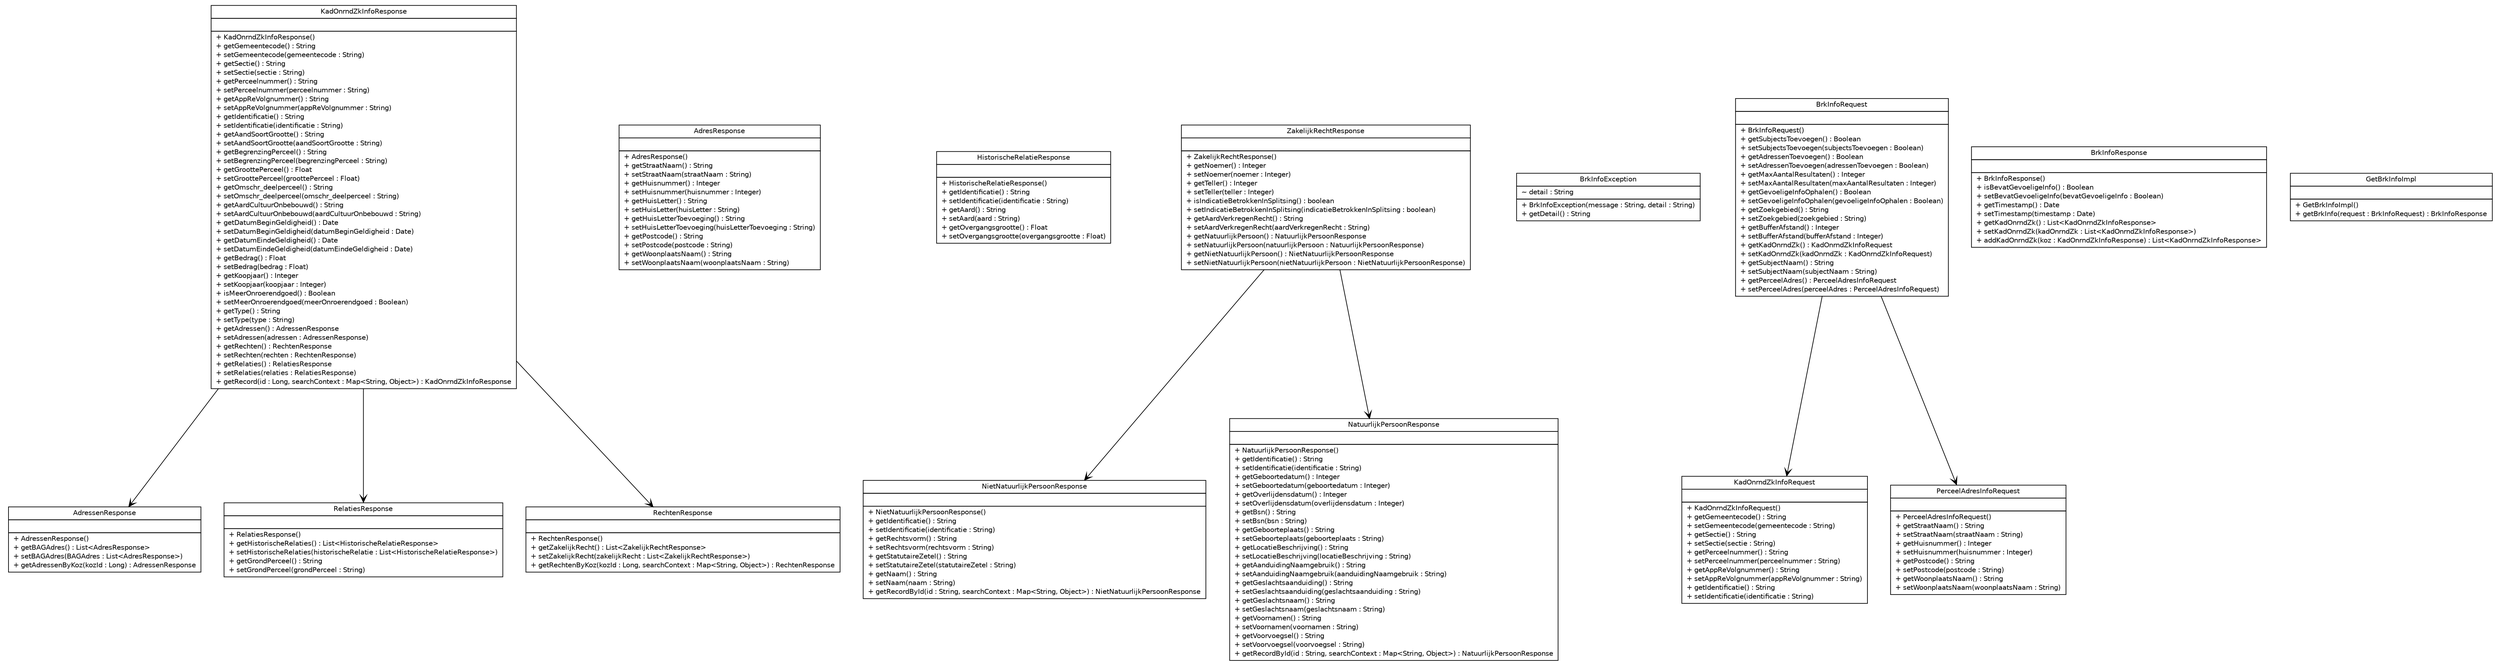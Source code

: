 #!/usr/local/bin/dot
#
# Class diagram 
# Generated by UMLGraph version R5_6-24-gf6e263 (http://www.umlgraph.org/)
#

digraph G {
	edge [fontname="Helvetica",fontsize=10,labelfontname="Helvetica",labelfontsize=10];
	node [fontname="Helvetica",fontsize=10,shape=plaintext];
	nodesep=0.25;
	ranksep=0.5;
	// nl.b3p.brmo.soap.brk.KadOnrndZkInfoResponse
	c0 [label=<<table title="nl.b3p.brmo.soap.brk.KadOnrndZkInfoResponse" border="0" cellborder="1" cellspacing="0" cellpadding="2" port="p" href="./KadOnrndZkInfoResponse.html">
		<tr><td><table border="0" cellspacing="0" cellpadding="1">
<tr><td align="center" balign="center"> KadOnrndZkInfoResponse </td></tr>
		</table></td></tr>
		<tr><td><table border="0" cellspacing="0" cellpadding="1">
<tr><td align="left" balign="left">  </td></tr>
		</table></td></tr>
		<tr><td><table border="0" cellspacing="0" cellpadding="1">
<tr><td align="left" balign="left"> + KadOnrndZkInfoResponse() </td></tr>
<tr><td align="left" balign="left"> + getGemeentecode() : String </td></tr>
<tr><td align="left" balign="left"> + setGemeentecode(gemeentecode : String) </td></tr>
<tr><td align="left" balign="left"> + getSectie() : String </td></tr>
<tr><td align="left" balign="left"> + setSectie(sectie : String) </td></tr>
<tr><td align="left" balign="left"> + getPerceelnummer() : String </td></tr>
<tr><td align="left" balign="left"> + setPerceelnummer(perceelnummer : String) </td></tr>
<tr><td align="left" balign="left"> + getAppReVolgnummer() : String </td></tr>
<tr><td align="left" balign="left"> + setAppReVolgnummer(appReVolgnummer : String) </td></tr>
<tr><td align="left" balign="left"> + getIdentificatie() : String </td></tr>
<tr><td align="left" balign="left"> + setIdentificatie(identificatie : String) </td></tr>
<tr><td align="left" balign="left"> + getAandSoortGrootte() : String </td></tr>
<tr><td align="left" balign="left"> + setAandSoortGrootte(aandSoortGrootte : String) </td></tr>
<tr><td align="left" balign="left"> + getBegrenzingPerceel() : String </td></tr>
<tr><td align="left" balign="left"> + setBegrenzingPerceel(begrenzingPerceel : String) </td></tr>
<tr><td align="left" balign="left"> + getGroottePerceel() : Float </td></tr>
<tr><td align="left" balign="left"> + setGroottePerceel(groottePerceel : Float) </td></tr>
<tr><td align="left" balign="left"> + getOmschr_deelperceel() : String </td></tr>
<tr><td align="left" balign="left"> + setOmschr_deelperceel(omschr_deelperceel : String) </td></tr>
<tr><td align="left" balign="left"> + getAardCultuurOnbebouwd() : String </td></tr>
<tr><td align="left" balign="left"> + setAardCultuurOnbebouwd(aardCultuurOnbebouwd : String) </td></tr>
<tr><td align="left" balign="left"> + getDatumBeginGeldigheid() : Date </td></tr>
<tr><td align="left" balign="left"> + setDatumBeginGeldigheid(datumBeginGeldigheid : Date) </td></tr>
<tr><td align="left" balign="left"> + getDatumEindeGeldigheid() : Date </td></tr>
<tr><td align="left" balign="left"> + setDatumEindeGeldigheid(datumEindeGeldigheid : Date) </td></tr>
<tr><td align="left" balign="left"> + getBedrag() : Float </td></tr>
<tr><td align="left" balign="left"> + setBedrag(bedrag : Float) </td></tr>
<tr><td align="left" balign="left"> + getKoopjaar() : Integer </td></tr>
<tr><td align="left" balign="left"> + setKoopjaar(koopjaar : Integer) </td></tr>
<tr><td align="left" balign="left"> + isMeerOnroerendgoed() : Boolean </td></tr>
<tr><td align="left" balign="left"> + setMeerOnroerendgoed(meerOnroerendgoed : Boolean) </td></tr>
<tr><td align="left" balign="left"> + getType() : String </td></tr>
<tr><td align="left" balign="left"> + setType(type : String) </td></tr>
<tr><td align="left" balign="left"> + getAdressen() : AdressenResponse </td></tr>
<tr><td align="left" balign="left"> + setAdressen(adressen : AdressenResponse) </td></tr>
<tr><td align="left" balign="left"> + getRechten() : RechtenResponse </td></tr>
<tr><td align="left" balign="left"> + setRechten(rechten : RechtenResponse) </td></tr>
<tr><td align="left" balign="left"> + getRelaties() : RelatiesResponse </td></tr>
<tr><td align="left" balign="left"> + setRelaties(relaties : RelatiesResponse) </td></tr>
<tr><td align="left" balign="left"> + getRecord(id : Long, searchContext : Map&lt;String, Object&gt;) : KadOnrndZkInfoResponse </td></tr>
		</table></td></tr>
		</table>>, URL="./KadOnrndZkInfoResponse.html", fontname="Helvetica", fontcolor="black", fontsize=10.0];
	// nl.b3p.brmo.soap.brk.AdresResponse
	c1 [label=<<table title="nl.b3p.brmo.soap.brk.AdresResponse" border="0" cellborder="1" cellspacing="0" cellpadding="2" port="p" href="./AdresResponse.html">
		<tr><td><table border="0" cellspacing="0" cellpadding="1">
<tr><td align="center" balign="center"> AdresResponse </td></tr>
		</table></td></tr>
		<tr><td><table border="0" cellspacing="0" cellpadding="1">
<tr><td align="left" balign="left">  </td></tr>
		</table></td></tr>
		<tr><td><table border="0" cellspacing="0" cellpadding="1">
<tr><td align="left" balign="left"> + AdresResponse() </td></tr>
<tr><td align="left" balign="left"> + getStraatNaam() : String </td></tr>
<tr><td align="left" balign="left"> + setStraatNaam(straatNaam : String) </td></tr>
<tr><td align="left" balign="left"> + getHuisnummer() : Integer </td></tr>
<tr><td align="left" balign="left"> + setHuisnummer(huisnummer : Integer) </td></tr>
<tr><td align="left" balign="left"> + getHuisLetter() : String </td></tr>
<tr><td align="left" balign="left"> + setHuisLetter(huisLetter : String) </td></tr>
<tr><td align="left" balign="left"> + getHuisLetterToevoeging() : String </td></tr>
<tr><td align="left" balign="left"> + setHuisLetterToevoeging(huisLetterToevoeging : String) </td></tr>
<tr><td align="left" balign="left"> + getPostcode() : String </td></tr>
<tr><td align="left" balign="left"> + setPostcode(postcode : String) </td></tr>
<tr><td align="left" balign="left"> + getWoonplaatsNaam() : String </td></tr>
<tr><td align="left" balign="left"> + setWoonplaatsNaam(woonplaatsNaam : String) </td></tr>
		</table></td></tr>
		</table>>, URL="./AdresResponse.html", fontname="Helvetica", fontcolor="black", fontsize=10.0];
	// nl.b3p.brmo.soap.brk.HistorischeRelatieResponse
	c2 [label=<<table title="nl.b3p.brmo.soap.brk.HistorischeRelatieResponse" border="0" cellborder="1" cellspacing="0" cellpadding="2" port="p" href="./HistorischeRelatieResponse.html">
		<tr><td><table border="0" cellspacing="0" cellpadding="1">
<tr><td align="center" balign="center"> HistorischeRelatieResponse </td></tr>
		</table></td></tr>
		<tr><td><table border="0" cellspacing="0" cellpadding="1">
<tr><td align="left" balign="left">  </td></tr>
		</table></td></tr>
		<tr><td><table border="0" cellspacing="0" cellpadding="1">
<tr><td align="left" balign="left"> + HistorischeRelatieResponse() </td></tr>
<tr><td align="left" balign="left"> + getIdentificatie() : String </td></tr>
<tr><td align="left" balign="left"> + setIdentificatie(identificatie : String) </td></tr>
<tr><td align="left" balign="left"> + getAard() : String </td></tr>
<tr><td align="left" balign="left"> + setAard(aard : String) </td></tr>
<tr><td align="left" balign="left"> + getOvergangsgrootte() : Float </td></tr>
<tr><td align="left" balign="left"> + setOvergangsgrootte(overgangsgrootte : Float) </td></tr>
		</table></td></tr>
		</table>>, URL="./HistorischeRelatieResponse.html", fontname="Helvetica", fontcolor="black", fontsize=10.0];
	// nl.b3p.brmo.soap.brk.ZakelijkRechtResponse
	c3 [label=<<table title="nl.b3p.brmo.soap.brk.ZakelijkRechtResponse" border="0" cellborder="1" cellspacing="0" cellpadding="2" port="p" href="./ZakelijkRechtResponse.html">
		<tr><td><table border="0" cellspacing="0" cellpadding="1">
<tr><td align="center" balign="center"> ZakelijkRechtResponse </td></tr>
		</table></td></tr>
		<tr><td><table border="0" cellspacing="0" cellpadding="1">
<tr><td align="left" balign="left">  </td></tr>
		</table></td></tr>
		<tr><td><table border="0" cellspacing="0" cellpadding="1">
<tr><td align="left" balign="left"> + ZakelijkRechtResponse() </td></tr>
<tr><td align="left" balign="left"> + getNoemer() : Integer </td></tr>
<tr><td align="left" balign="left"> + setNoemer(noemer : Integer) </td></tr>
<tr><td align="left" balign="left"> + getTeller() : Integer </td></tr>
<tr><td align="left" balign="left"> + setTeller(teller : Integer) </td></tr>
<tr><td align="left" balign="left"> + isIndicatieBetrokkenInSplitsing() : boolean </td></tr>
<tr><td align="left" balign="left"> + setIndicatieBetrokkenInSplitsing(indicatieBetrokkenInSplitsing : boolean) </td></tr>
<tr><td align="left" balign="left"> + getAardVerkregenRecht() : String </td></tr>
<tr><td align="left" balign="left"> + setAardVerkregenRecht(aardVerkregenRecht : String) </td></tr>
<tr><td align="left" balign="left"> + getNatuurlijkPersoon() : NatuurlijkPersoonResponse </td></tr>
<tr><td align="left" balign="left"> + setNatuurlijkPersoon(natuurlijkPersoon : NatuurlijkPersoonResponse) </td></tr>
<tr><td align="left" balign="left"> + getNietNatuurlijkPersoon() : NietNatuurlijkPersoonResponse </td></tr>
<tr><td align="left" balign="left"> + setNietNatuurlijkPersoon(nietNatuurlijkPersoon : NietNatuurlijkPersoonResponse) </td></tr>
		</table></td></tr>
		</table>>, URL="./ZakelijkRechtResponse.html", fontname="Helvetica", fontcolor="black", fontsize=10.0];
	// nl.b3p.brmo.soap.brk.BrkInfoException
	c4 [label=<<table title="nl.b3p.brmo.soap.brk.BrkInfoException" border="0" cellborder="1" cellspacing="0" cellpadding="2" port="p" href="./BrkInfoException.html">
		<tr><td><table border="0" cellspacing="0" cellpadding="1">
<tr><td align="center" balign="center"> BrkInfoException </td></tr>
		</table></td></tr>
		<tr><td><table border="0" cellspacing="0" cellpadding="1">
<tr><td align="left" balign="left"> ~ detail : String </td></tr>
		</table></td></tr>
		<tr><td><table border="0" cellspacing="0" cellpadding="1">
<tr><td align="left" balign="left"> + BrkInfoException(message : String, detail : String) </td></tr>
<tr><td align="left" balign="left"> + getDetail() : String </td></tr>
		</table></td></tr>
		</table>>, URL="./BrkInfoException.html", fontname="Helvetica", fontcolor="black", fontsize=10.0];
	// nl.b3p.brmo.soap.brk.NietNatuurlijkPersoonResponse
	c5 [label=<<table title="nl.b3p.brmo.soap.brk.NietNatuurlijkPersoonResponse" border="0" cellborder="1" cellspacing="0" cellpadding="2" port="p" href="./NietNatuurlijkPersoonResponse.html">
		<tr><td><table border="0" cellspacing="0" cellpadding="1">
<tr><td align="center" balign="center"> NietNatuurlijkPersoonResponse </td></tr>
		</table></td></tr>
		<tr><td><table border="0" cellspacing="0" cellpadding="1">
<tr><td align="left" balign="left">  </td></tr>
		</table></td></tr>
		<tr><td><table border="0" cellspacing="0" cellpadding="1">
<tr><td align="left" balign="left"> + NietNatuurlijkPersoonResponse() </td></tr>
<tr><td align="left" balign="left"> + getIdentificatie() : String </td></tr>
<tr><td align="left" balign="left"> + setIdentificatie(identificatie : String) </td></tr>
<tr><td align="left" balign="left"> + getRechtsvorm() : String </td></tr>
<tr><td align="left" balign="left"> + setRechtsvorm(rechtsvorm : String) </td></tr>
<tr><td align="left" balign="left"> + getStatutaireZetel() : String </td></tr>
<tr><td align="left" balign="left"> + setStatutaireZetel(statutaireZetel : String) </td></tr>
<tr><td align="left" balign="left"> + getNaam() : String </td></tr>
<tr><td align="left" balign="left"> + setNaam(naam : String) </td></tr>
<tr><td align="left" balign="left"> + getRecordById(id : String, searchContext : Map&lt;String, Object&gt;) : NietNatuurlijkPersoonResponse </td></tr>
		</table></td></tr>
		</table>>, URL="./NietNatuurlijkPersoonResponse.html", fontname="Helvetica", fontcolor="black", fontsize=10.0];
	// nl.b3p.brmo.soap.brk.AdressenResponse
	c6 [label=<<table title="nl.b3p.brmo.soap.brk.AdressenResponse" border="0" cellborder="1" cellspacing="0" cellpadding="2" port="p" href="./AdressenResponse.html">
		<tr><td><table border="0" cellspacing="0" cellpadding="1">
<tr><td align="center" balign="center"> AdressenResponse </td></tr>
		</table></td></tr>
		<tr><td><table border="0" cellspacing="0" cellpadding="1">
<tr><td align="left" balign="left">  </td></tr>
		</table></td></tr>
		<tr><td><table border="0" cellspacing="0" cellpadding="1">
<tr><td align="left" balign="left"> + AdressenResponse() </td></tr>
<tr><td align="left" balign="left"> + getBAGAdres() : List&lt;AdresResponse&gt; </td></tr>
<tr><td align="left" balign="left"> + setBAGAdres(BAGAdres : List&lt;AdresResponse&gt;) </td></tr>
<tr><td align="left" balign="left"> + getAdressenByKoz(kozId : Long) : AdressenResponse </td></tr>
		</table></td></tr>
		</table>>, URL="./AdressenResponse.html", fontname="Helvetica", fontcolor="black", fontsize=10.0];
	// nl.b3p.brmo.soap.brk.KadOnrndZkInfoRequest
	c7 [label=<<table title="nl.b3p.brmo.soap.brk.KadOnrndZkInfoRequest" border="0" cellborder="1" cellspacing="0" cellpadding="2" port="p" href="./KadOnrndZkInfoRequest.html">
		<tr><td><table border="0" cellspacing="0" cellpadding="1">
<tr><td align="center" balign="center"> KadOnrndZkInfoRequest </td></tr>
		</table></td></tr>
		<tr><td><table border="0" cellspacing="0" cellpadding="1">
<tr><td align="left" balign="left">  </td></tr>
		</table></td></tr>
		<tr><td><table border="0" cellspacing="0" cellpadding="1">
<tr><td align="left" balign="left"> + KadOnrndZkInfoRequest() </td></tr>
<tr><td align="left" balign="left"> + getGemeentecode() : String </td></tr>
<tr><td align="left" balign="left"> + setGemeentecode(gemeentecode : String) </td></tr>
<tr><td align="left" balign="left"> + getSectie() : String </td></tr>
<tr><td align="left" balign="left"> + setSectie(sectie : String) </td></tr>
<tr><td align="left" balign="left"> + getPerceelnummer() : String </td></tr>
<tr><td align="left" balign="left"> + setPerceelnummer(perceelnummer : String) </td></tr>
<tr><td align="left" balign="left"> + getAppReVolgnummer() : String </td></tr>
<tr><td align="left" balign="left"> + setAppReVolgnummer(appReVolgnummer : String) </td></tr>
<tr><td align="left" balign="left"> + getIdentificatie() : String </td></tr>
<tr><td align="left" balign="left"> + setIdentificatie(identificatie : String) </td></tr>
		</table></td></tr>
		</table>>, URL="./KadOnrndZkInfoRequest.html", fontname="Helvetica", fontcolor="black", fontsize=10.0];
	// nl.b3p.brmo.soap.brk.PerceelAdresInfoRequest
	c8 [label=<<table title="nl.b3p.brmo.soap.brk.PerceelAdresInfoRequest" border="0" cellborder="1" cellspacing="0" cellpadding="2" port="p" href="./PerceelAdresInfoRequest.html">
		<tr><td><table border="0" cellspacing="0" cellpadding="1">
<tr><td align="center" balign="center"> PerceelAdresInfoRequest </td></tr>
		</table></td></tr>
		<tr><td><table border="0" cellspacing="0" cellpadding="1">
<tr><td align="left" balign="left">  </td></tr>
		</table></td></tr>
		<tr><td><table border="0" cellspacing="0" cellpadding="1">
<tr><td align="left" balign="left"> + PerceelAdresInfoRequest() </td></tr>
<tr><td align="left" balign="left"> + getStraatNaam() : String </td></tr>
<tr><td align="left" balign="left"> + setStraatNaam(straatNaam : String) </td></tr>
<tr><td align="left" balign="left"> + getHuisnummer() : Integer </td></tr>
<tr><td align="left" balign="left"> + setHuisnummer(huisnummer : Integer) </td></tr>
<tr><td align="left" balign="left"> + getPostcode() : String </td></tr>
<tr><td align="left" balign="left"> + setPostcode(postcode : String) </td></tr>
<tr><td align="left" balign="left"> + getWoonplaatsNaam() : String </td></tr>
<tr><td align="left" balign="left"> + setWoonplaatsNaam(woonplaatsNaam : String) </td></tr>
		</table></td></tr>
		</table>>, URL="./PerceelAdresInfoRequest.html", fontname="Helvetica", fontcolor="black", fontsize=10.0];
	// nl.b3p.brmo.soap.brk.BrkInfoResponse
	c9 [label=<<table title="nl.b3p.brmo.soap.brk.BrkInfoResponse" border="0" cellborder="1" cellspacing="0" cellpadding="2" port="p" href="./BrkInfoResponse.html">
		<tr><td><table border="0" cellspacing="0" cellpadding="1">
<tr><td align="center" balign="center"> BrkInfoResponse </td></tr>
		</table></td></tr>
		<tr><td><table border="0" cellspacing="0" cellpadding="1">
<tr><td align="left" balign="left">  </td></tr>
		</table></td></tr>
		<tr><td><table border="0" cellspacing="0" cellpadding="1">
<tr><td align="left" balign="left"> + BrkInfoResponse() </td></tr>
<tr><td align="left" balign="left"> + isBevatGevoeligeInfo() : Boolean </td></tr>
<tr><td align="left" balign="left"> + setBevatGevoeligeInfo(bevatGevoeligeInfo : Boolean) </td></tr>
<tr><td align="left" balign="left"> + getTimestamp() : Date </td></tr>
<tr><td align="left" balign="left"> + setTimestamp(timestamp : Date) </td></tr>
<tr><td align="left" balign="left"> + getKadOnrndZk() : List&lt;KadOnrndZkInfoResponse&gt; </td></tr>
<tr><td align="left" balign="left"> + setKadOnrndZk(kadOnrndZk : List&lt;KadOnrndZkInfoResponse&gt;) </td></tr>
<tr><td align="left" balign="left"> + addKadOnrndZk(koz : KadOnrndZkInfoResponse) : List&lt;KadOnrndZkInfoResponse&gt; </td></tr>
		</table></td></tr>
		</table>>, URL="./BrkInfoResponse.html", fontname="Helvetica", fontcolor="black", fontsize=10.0];
	// nl.b3p.brmo.soap.brk.BrkInfoRequest
	c10 [label=<<table title="nl.b3p.brmo.soap.brk.BrkInfoRequest" border="0" cellborder="1" cellspacing="0" cellpadding="2" port="p" href="./BrkInfoRequest.html">
		<tr><td><table border="0" cellspacing="0" cellpadding="1">
<tr><td align="center" balign="center"> BrkInfoRequest </td></tr>
		</table></td></tr>
		<tr><td><table border="0" cellspacing="0" cellpadding="1">
<tr><td align="left" balign="left">  </td></tr>
		</table></td></tr>
		<tr><td><table border="0" cellspacing="0" cellpadding="1">
<tr><td align="left" balign="left"> + BrkInfoRequest() </td></tr>
<tr><td align="left" balign="left"> + getSubjectsToevoegen() : Boolean </td></tr>
<tr><td align="left" balign="left"> + setSubjectsToevoegen(subjectsToevoegen : Boolean) </td></tr>
<tr><td align="left" balign="left"> + getAdressenToevoegen() : Boolean </td></tr>
<tr><td align="left" balign="left"> + setAdressenToevoegen(adressenToevoegen : Boolean) </td></tr>
<tr><td align="left" balign="left"> + getMaxAantalResultaten() : Integer </td></tr>
<tr><td align="left" balign="left"> + setMaxAantalResultaten(maxAantalResultaten : Integer) </td></tr>
<tr><td align="left" balign="left"> + getGevoeligeInfoOphalen() : Boolean </td></tr>
<tr><td align="left" balign="left"> + setGevoeligeInfoOphalen(gevoeligeInfoOphalen : Boolean) </td></tr>
<tr><td align="left" balign="left"> + getZoekgebied() : String </td></tr>
<tr><td align="left" balign="left"> + setZoekgebied(zoekgebied : String) </td></tr>
<tr><td align="left" balign="left"> + getBufferAfstand() : Integer </td></tr>
<tr><td align="left" balign="left"> + setBufferAfstand(bufferAfstand : Integer) </td></tr>
<tr><td align="left" balign="left"> + getKadOnrndZk() : KadOnrndZkInfoRequest </td></tr>
<tr><td align="left" balign="left"> + setKadOnrndZk(kadOnrndZk : KadOnrndZkInfoRequest) </td></tr>
<tr><td align="left" balign="left"> + getSubjectNaam() : String </td></tr>
<tr><td align="left" balign="left"> + setSubjectNaam(subjectNaam : String) </td></tr>
<tr><td align="left" balign="left"> + getPerceelAdres() : PerceelAdresInfoRequest </td></tr>
<tr><td align="left" balign="left"> + setPerceelAdres(perceelAdres : PerceelAdresInfoRequest) </td></tr>
		</table></td></tr>
		</table>>, URL="./BrkInfoRequest.html", fontname="Helvetica", fontcolor="black", fontsize=10.0];
	// nl.b3p.brmo.soap.brk.RelatiesResponse
	c11 [label=<<table title="nl.b3p.brmo.soap.brk.RelatiesResponse" border="0" cellborder="1" cellspacing="0" cellpadding="2" port="p" href="./RelatiesResponse.html">
		<tr><td><table border="0" cellspacing="0" cellpadding="1">
<tr><td align="center" balign="center"> RelatiesResponse </td></tr>
		</table></td></tr>
		<tr><td><table border="0" cellspacing="0" cellpadding="1">
<tr><td align="left" balign="left">  </td></tr>
		</table></td></tr>
		<tr><td><table border="0" cellspacing="0" cellpadding="1">
<tr><td align="left" balign="left"> + RelatiesResponse() </td></tr>
<tr><td align="left" balign="left"> + getHistorischeRelaties() : List&lt;HistorischeRelatieResponse&gt; </td></tr>
<tr><td align="left" balign="left"> + setHistorischeRelaties(historischeRelatie : List&lt;HistorischeRelatieResponse&gt;) </td></tr>
<tr><td align="left" balign="left"> + getGrondPerceel() : String </td></tr>
<tr><td align="left" balign="left"> + setGrondPerceel(grondPerceel : String) </td></tr>
		</table></td></tr>
		</table>>, URL="./RelatiesResponse.html", fontname="Helvetica", fontcolor="black", fontsize=10.0];
	// nl.b3p.brmo.soap.brk.NatuurlijkPersoonResponse
	c12 [label=<<table title="nl.b3p.brmo.soap.brk.NatuurlijkPersoonResponse" border="0" cellborder="1" cellspacing="0" cellpadding="2" port="p" href="./NatuurlijkPersoonResponse.html">
		<tr><td><table border="0" cellspacing="0" cellpadding="1">
<tr><td align="center" balign="center"> NatuurlijkPersoonResponse </td></tr>
		</table></td></tr>
		<tr><td><table border="0" cellspacing="0" cellpadding="1">
<tr><td align="left" balign="left">  </td></tr>
		</table></td></tr>
		<tr><td><table border="0" cellspacing="0" cellpadding="1">
<tr><td align="left" balign="left"> + NatuurlijkPersoonResponse() </td></tr>
<tr><td align="left" balign="left"> + getIdentificatie() : String </td></tr>
<tr><td align="left" balign="left"> + setIdentificatie(identificatie : String) </td></tr>
<tr><td align="left" balign="left"> + getGeboortedatum() : Integer </td></tr>
<tr><td align="left" balign="left"> + setGeboortedatum(geboortedatum : Integer) </td></tr>
<tr><td align="left" balign="left"> + getOverlijdensdatum() : Integer </td></tr>
<tr><td align="left" balign="left"> + setOverlijdensdatum(overlijdensdatum : Integer) </td></tr>
<tr><td align="left" balign="left"> + getBsn() : String </td></tr>
<tr><td align="left" balign="left"> + setBsn(bsn : String) </td></tr>
<tr><td align="left" balign="left"> + getGeboorteplaats() : String </td></tr>
<tr><td align="left" balign="left"> + setGeboorteplaats(geboorteplaats : String) </td></tr>
<tr><td align="left" balign="left"> + getLocatieBeschrijving() : String </td></tr>
<tr><td align="left" balign="left"> + setLocatieBeschrijving(locatieBeschrijving : String) </td></tr>
<tr><td align="left" balign="left"> + getAanduidingNaamgebruik() : String </td></tr>
<tr><td align="left" balign="left"> + setAanduidingNaamgebruik(aanduidingNaamgebruik : String) </td></tr>
<tr><td align="left" balign="left"> + getGeslachtsaanduiding() : String </td></tr>
<tr><td align="left" balign="left"> + setGeslachtsaanduiding(geslachtsaanduiding : String) </td></tr>
<tr><td align="left" balign="left"> + getGeslachtsnaam() : String </td></tr>
<tr><td align="left" balign="left"> + setGeslachtsnaam(geslachtsnaam : String) </td></tr>
<tr><td align="left" balign="left"> + getVoornamen() : String </td></tr>
<tr><td align="left" balign="left"> + setVoornamen(voornamen : String) </td></tr>
<tr><td align="left" balign="left"> + getVoorvoegsel() : String </td></tr>
<tr><td align="left" balign="left"> + setVoorvoegsel(voorvoegsel : String) </td></tr>
<tr><td align="left" balign="left"> + getRecordById(id : String, searchContext : Map&lt;String, Object&gt;) : NatuurlijkPersoonResponse </td></tr>
		</table></td></tr>
		</table>>, URL="./NatuurlijkPersoonResponse.html", fontname="Helvetica", fontcolor="black", fontsize=10.0];
	// nl.b3p.brmo.soap.brk.RechtenResponse
	c13 [label=<<table title="nl.b3p.brmo.soap.brk.RechtenResponse" border="0" cellborder="1" cellspacing="0" cellpadding="2" port="p" href="./RechtenResponse.html">
		<tr><td><table border="0" cellspacing="0" cellpadding="1">
<tr><td align="center" balign="center"> RechtenResponse </td></tr>
		</table></td></tr>
		<tr><td><table border="0" cellspacing="0" cellpadding="1">
<tr><td align="left" balign="left">  </td></tr>
		</table></td></tr>
		<tr><td><table border="0" cellspacing="0" cellpadding="1">
<tr><td align="left" balign="left"> + RechtenResponse() </td></tr>
<tr><td align="left" balign="left"> + getZakelijkRecht() : List&lt;ZakelijkRechtResponse&gt; </td></tr>
<tr><td align="left" balign="left"> + setZakelijkRecht(zakelijkRecht : List&lt;ZakelijkRechtResponse&gt;) </td></tr>
<tr><td align="left" balign="left"> + getRechtenByKoz(kozId : Long, searchContext : Map&lt;String, Object&gt;) : RechtenResponse </td></tr>
		</table></td></tr>
		</table>>, URL="./RechtenResponse.html", fontname="Helvetica", fontcolor="black", fontsize=10.0];
	// nl.b3p.brmo.soap.brk.GetBrkInfoImpl
	c14 [label=<<table title="nl.b3p.brmo.soap.brk.GetBrkInfoImpl" border="0" cellborder="1" cellspacing="0" cellpadding="2" port="p" href="./GetBrkInfoImpl.html">
		<tr><td><table border="0" cellspacing="0" cellpadding="1">
<tr><td align="center" balign="center"> GetBrkInfoImpl </td></tr>
		</table></td></tr>
		<tr><td><table border="0" cellspacing="0" cellpadding="1">
<tr><td align="left" balign="left">  </td></tr>
		</table></td></tr>
		<tr><td><table border="0" cellspacing="0" cellpadding="1">
<tr><td align="left" balign="left"> + GetBrkInfoImpl() </td></tr>
<tr><td align="left" balign="left"> + getBrkInfo(request : BrkInfoRequest) : BrkInfoResponse </td></tr>
		</table></td></tr>
		</table>>, URL="./GetBrkInfoImpl.html", fontname="Helvetica", fontcolor="black", fontsize=10.0];
	// nl.b3p.brmo.soap.brk.KadOnrndZkInfoResponse NAVASSOC nl.b3p.brmo.soap.brk.AdressenResponse
	c0:p -> c6:p [taillabel="", label="", headlabel="", fontname="Helvetica", fontcolor="black", fontsize=10.0, color="black", arrowhead=open];
	// nl.b3p.brmo.soap.brk.KadOnrndZkInfoResponse NAVASSOC nl.b3p.brmo.soap.brk.RechtenResponse
	c0:p -> c13:p [taillabel="", label="", headlabel="", fontname="Helvetica", fontcolor="black", fontsize=10.0, color="black", arrowhead=open];
	// nl.b3p.brmo.soap.brk.KadOnrndZkInfoResponse NAVASSOC nl.b3p.brmo.soap.brk.RelatiesResponse
	c0:p -> c11:p [taillabel="", label="", headlabel="", fontname="Helvetica", fontcolor="black", fontsize=10.0, color="black", arrowhead=open];
	// nl.b3p.brmo.soap.brk.ZakelijkRechtResponse NAVASSOC nl.b3p.brmo.soap.brk.NatuurlijkPersoonResponse
	c3:p -> c12:p [taillabel="", label="", headlabel="", fontname="Helvetica", fontcolor="black", fontsize=10.0, color="black", arrowhead=open];
	// nl.b3p.brmo.soap.brk.ZakelijkRechtResponse NAVASSOC nl.b3p.brmo.soap.brk.NietNatuurlijkPersoonResponse
	c3:p -> c5:p [taillabel="", label="", headlabel="", fontname="Helvetica", fontcolor="black", fontsize=10.0, color="black", arrowhead=open];
	// nl.b3p.brmo.soap.brk.BrkInfoRequest NAVASSOC nl.b3p.brmo.soap.brk.KadOnrndZkInfoRequest
	c10:p -> c7:p [taillabel="", label="", headlabel="", fontname="Helvetica", fontcolor="black", fontsize=10.0, color="black", arrowhead=open];
	// nl.b3p.brmo.soap.brk.BrkInfoRequest NAVASSOC nl.b3p.brmo.soap.brk.PerceelAdresInfoRequest
	c10:p -> c8:p [taillabel="", label="", headlabel="", fontname="Helvetica", fontcolor="black", fontsize=10.0, color="black", arrowhead=open];
}

